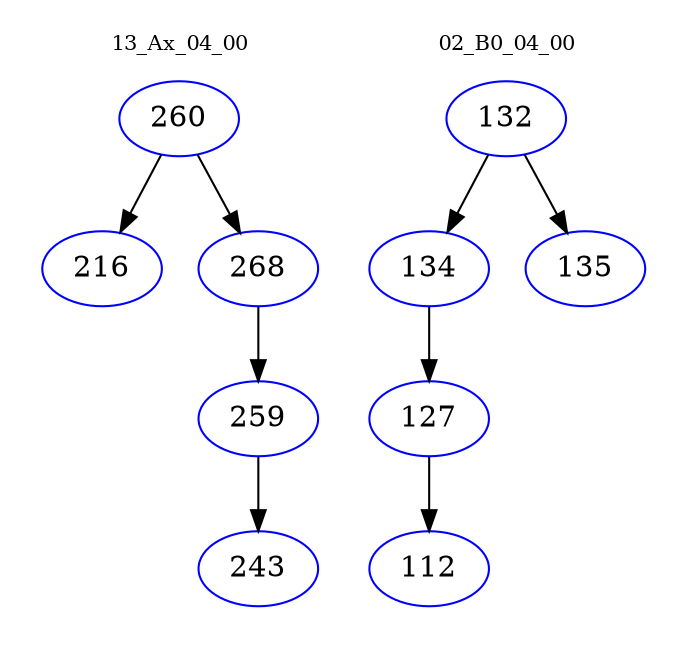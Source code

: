 digraph{
subgraph cluster_0 {
color = white
label = "13_Ax_04_00";
fontsize=10;
T0_260 [label="260", color="blue"]
T0_260 -> T0_216 [color="black"]
T0_216 [label="216", color="blue"]
T0_260 -> T0_268 [color="black"]
T0_268 [label="268", color="blue"]
T0_268 -> T0_259 [color="black"]
T0_259 [label="259", color="blue"]
T0_259 -> T0_243 [color="black"]
T0_243 [label="243", color="blue"]
}
subgraph cluster_1 {
color = white
label = "02_B0_04_00";
fontsize=10;
T1_132 [label="132", color="blue"]
T1_132 -> T1_134 [color="black"]
T1_134 [label="134", color="blue"]
T1_134 -> T1_127 [color="black"]
T1_127 [label="127", color="blue"]
T1_127 -> T1_112 [color="black"]
T1_112 [label="112", color="blue"]
T1_132 -> T1_135 [color="black"]
T1_135 [label="135", color="blue"]
}
}

